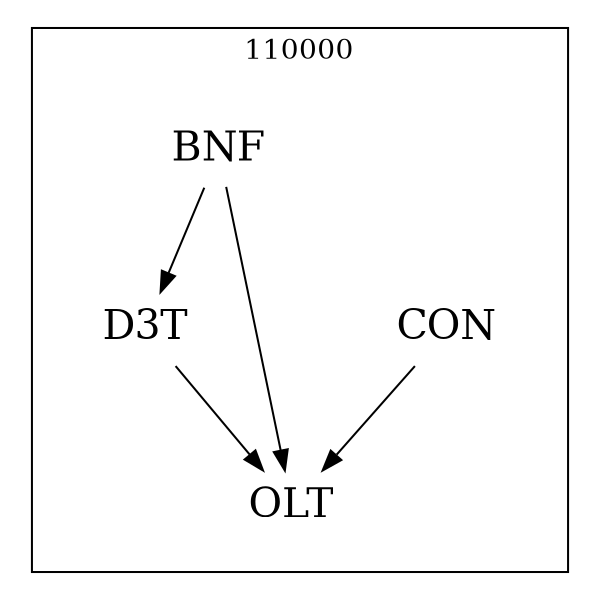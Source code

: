 strict digraph DAGS {
	size = "4,4!" ; ratio ="fill"; subgraph cluster_0{
			labeldoc = "t";
			label = "110000";node	[label= CON, shape = plaintext, fontsize=20] CON;node	[label= BNF, shape = plaintext, fontsize=20] BNF;node	[label= D3T, shape = plaintext, fontsize=20] D3T;node	[label= OLT, shape = plaintext, fontsize=20] OLT;
CON->OLT;
BNF->D3T;
BNF->OLT;
D3T->OLT;
	}}